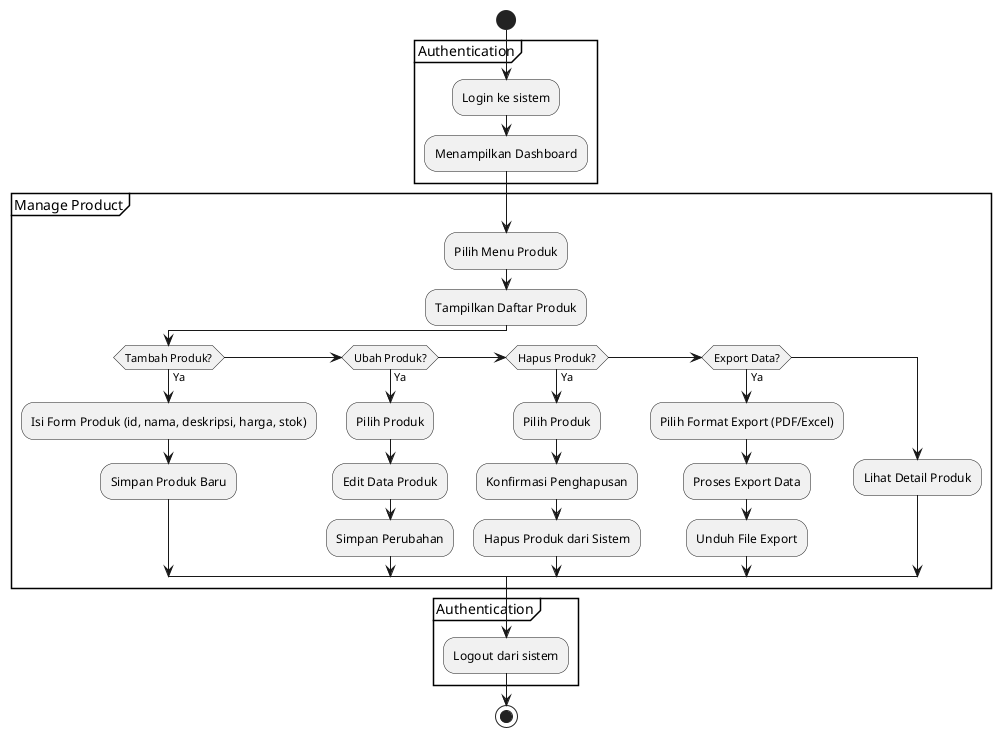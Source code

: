 @startuml
start

partition "Authentication" {
    :Login ke sistem;
    :Menampilkan Dashboard;
}

partition "Manage Product" {
    :Pilih Menu Produk;
    :Tampilkan Daftar Produk;

    if (Tambah Produk?) then (Ya)
        :Isi Form Produk (id, nama, deskripsi, harga, stok);
        :Simpan Produk Baru;
    else if (Ubah Produk?) then (Ya)
        :Pilih Produk;
        :Edit Data Produk;
        :Simpan Perubahan;
    else if (Hapus Produk?) then (Ya)
        :Pilih Produk;
        :Konfirmasi Penghapusan;
        :Hapus Produk dari Sistem;
    else if (Export Data?) then (Ya)
        :Pilih Format Export (PDF/Excel);
        :Proses Export Data;
        :Unduh File Export;
    else
        :Lihat Detail Produk;
    endif
}

partition "Authentication" {
    :Logout dari sistem;
}

stop
@enduml
